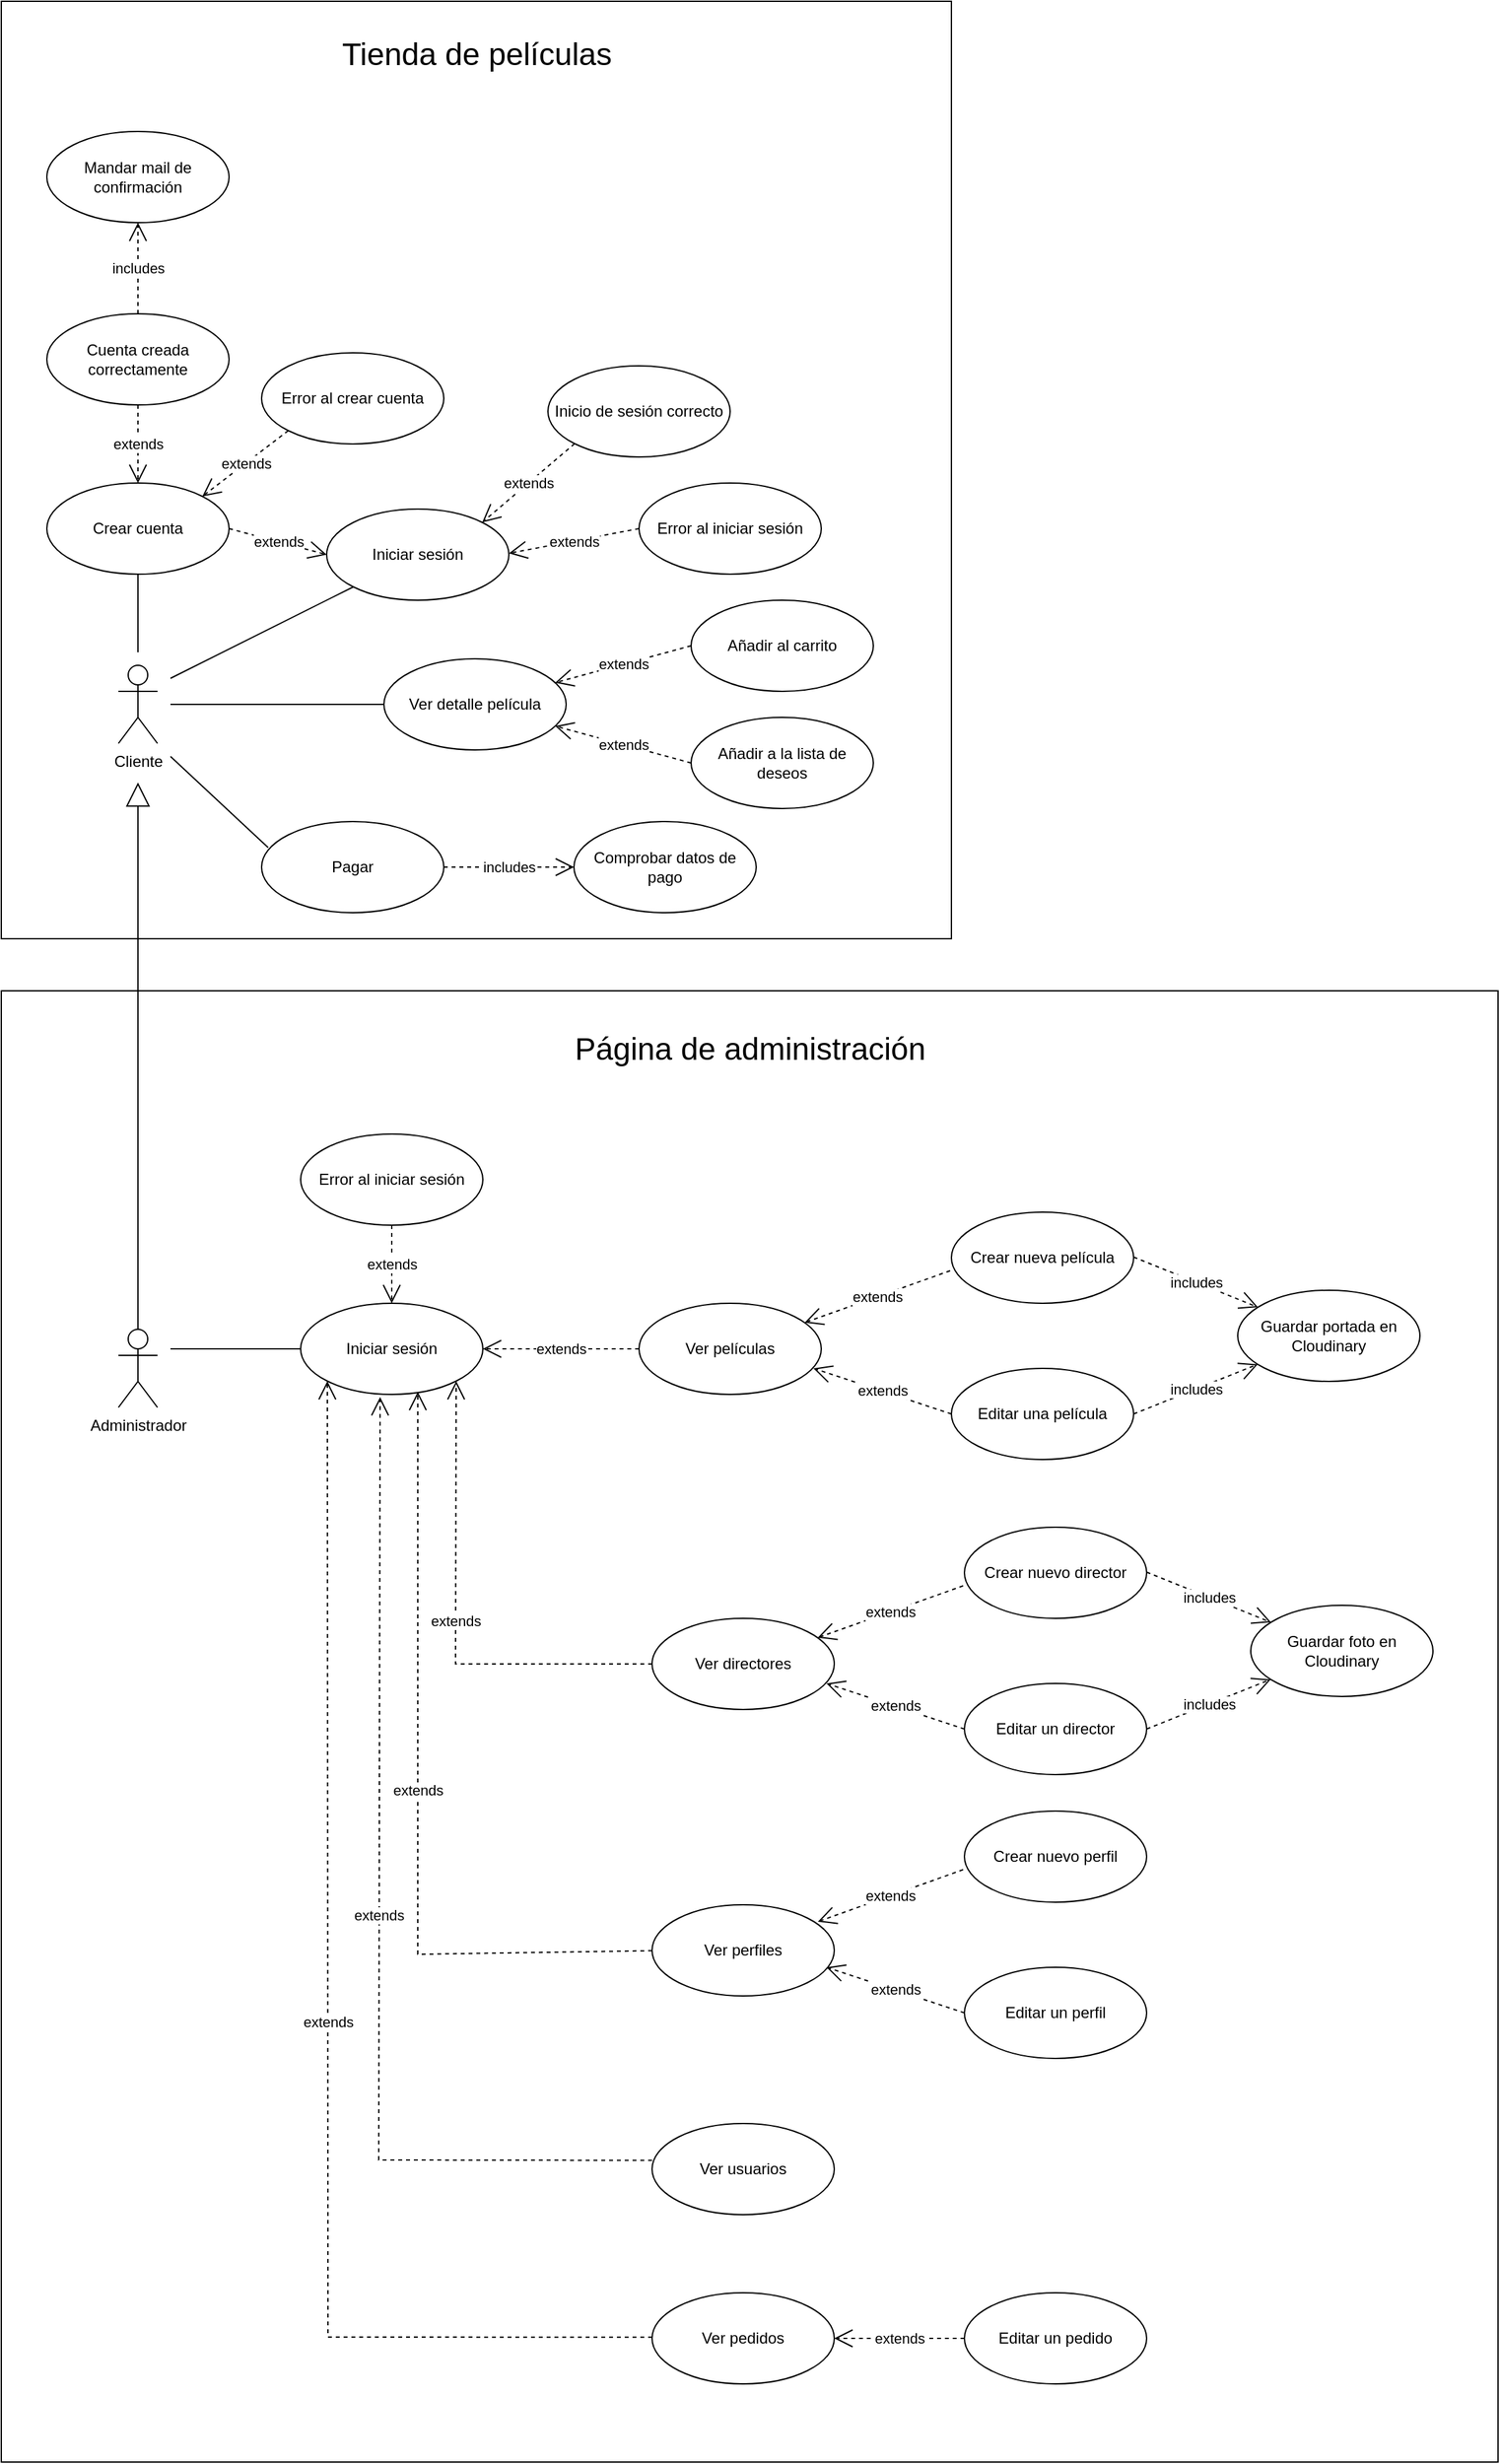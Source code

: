 <mxfile version="18.2.1" type="device"><diagram id="a18pMZiRoOYuuuVd-irb" name="Page-1"><mxGraphModel dx="2374" dy="2176" grid="1" gridSize="10" guides="1" tooltips="1" connect="1" arrows="1" fold="1" page="1" pageScale="1" pageWidth="827" pageHeight="1169" math="0" shadow="0"><root><mxCell id="0"/><mxCell id="1" parent="0"/><mxCell id="Vx9O6G-dg_daPoHWPVeh-61" value="" style="rounded=0;whiteSpace=wrap;html=1;" parent="1" vertex="1"><mxGeometry x="50" y="420" width="1150" height="1130" as="geometry"/></mxCell><mxCell id="Vx9O6G-dg_daPoHWPVeh-59" value="" style="rounded=0;whiteSpace=wrap;html=1;" parent="1" vertex="1"><mxGeometry x="50" y="-340" width="730" height="720" as="geometry"/></mxCell><mxCell id="Vx9O6G-dg_daPoHWPVeh-3" value="Cliente" style="shape=umlActor;verticalLabelPosition=bottom;verticalAlign=top;html=1;" parent="1" vertex="1"><mxGeometry x="140" y="170" width="30" height="60" as="geometry"/></mxCell><mxCell id="Vx9O6G-dg_daPoHWPVeh-5" value="Administrador" style="shape=umlActor;verticalLabelPosition=bottom;verticalAlign=top;html=1;" parent="1" vertex="1"><mxGeometry x="140" y="680" width="30" height="60" as="geometry"/></mxCell><mxCell id="Vx9O6G-dg_daPoHWPVeh-8" value="extends" style="endArrow=open;endSize=12;dashed=1;html=1;rounded=0;exitX=0;exitY=0.5;exitDx=0;exitDy=0;" parent="1" source="Vx9O6G-dg_daPoHWPVeh-23" target="Vx9O6G-dg_daPoHWPVeh-15" edge="1"><mxGeometry width="160" relative="1" as="geometry"><mxPoint x="520" y="160" as="sourcePoint"/><mxPoint x="610" y="90" as="targetPoint"/></mxGeometry></mxCell><mxCell id="Vx9O6G-dg_daPoHWPVeh-11" value="" style="endArrow=block;endSize=16;endFill=0;html=1;rounded=0;exitX=0.5;exitY=0;exitDx=0;exitDy=0;exitPerimeter=0;" parent="1" source="Vx9O6G-dg_daPoHWPVeh-5" edge="1"><mxGeometry width="160" relative="1" as="geometry"><mxPoint x="10" y="280" as="sourcePoint"/><mxPoint x="155" y="260" as="targetPoint"/></mxGeometry></mxCell><mxCell id="Vx9O6G-dg_daPoHWPVeh-13" value="Iniciar sesión" style="ellipse;whiteSpace=wrap;html=1;" parent="1" vertex="1"><mxGeometry x="300" y="50" width="140" height="70" as="geometry"/></mxCell><mxCell id="Vx9O6G-dg_daPoHWPVeh-14" value="Crear cuenta" style="ellipse;whiteSpace=wrap;html=1;" parent="1" vertex="1"><mxGeometry x="85" y="30" width="140" height="70" as="geometry"/></mxCell><mxCell id="Vx9O6G-dg_daPoHWPVeh-15" value="Ver detalle película" style="ellipse;whiteSpace=wrap;html=1;" parent="1" vertex="1"><mxGeometry x="344" y="165" width="140" height="70" as="geometry"/></mxCell><mxCell id="Vx9O6G-dg_daPoHWPVeh-16" value="Pagar" style="ellipse;whiteSpace=wrap;html=1;" parent="1" vertex="1"><mxGeometry x="250" y="290" width="140" height="70" as="geometry"/></mxCell><mxCell id="Vx9O6G-dg_daPoHWPVeh-17" value="Comprobar datos de pago" style="ellipse;whiteSpace=wrap;html=1;" parent="1" vertex="1"><mxGeometry x="490" y="290" width="140" height="70" as="geometry"/></mxCell><mxCell id="Vx9O6G-dg_daPoHWPVeh-18" value="" style="endArrow=none;html=1;rounded=0;entryX=0;entryY=0.5;entryDx=0;entryDy=0;" parent="1" target="Vx9O6G-dg_daPoHWPVeh-15" edge="1"><mxGeometry width="50" height="50" relative="1" as="geometry"><mxPoint x="180" y="200" as="sourcePoint"/><mxPoint x="340" y="170" as="targetPoint"/></mxGeometry></mxCell><mxCell id="Vx9O6G-dg_daPoHWPVeh-19" value="" style="endArrow=none;html=1;rounded=0;entryX=0;entryY=1;entryDx=0;entryDy=0;" parent="1" target="Vx9O6G-dg_daPoHWPVeh-13" edge="1"><mxGeometry width="50" height="50" relative="1" as="geometry"><mxPoint x="180" y="180" as="sourcePoint"/><mxPoint x="360" y="225" as="targetPoint"/></mxGeometry></mxCell><mxCell id="Vx9O6G-dg_daPoHWPVeh-20" value="" style="endArrow=none;html=1;rounded=0;entryX=0.5;entryY=1;entryDx=0;entryDy=0;" parent="1" target="Vx9O6G-dg_daPoHWPVeh-14" edge="1"><mxGeometry width="50" height="50" relative="1" as="geometry"><mxPoint x="155" y="160" as="sourcePoint"/><mxPoint x="280.503" y="159.749" as="targetPoint"/></mxGeometry></mxCell><mxCell id="Vx9O6G-dg_daPoHWPVeh-21" value="" style="endArrow=none;html=1;rounded=0;entryX=0.036;entryY=0.286;entryDx=0;entryDy=0;entryPerimeter=0;" parent="1" target="Vx9O6G-dg_daPoHWPVeh-16" edge="1"><mxGeometry width="50" height="50" relative="1" as="geometry"><mxPoint x="180" y="240" as="sourcePoint"/><mxPoint x="340" y="370" as="targetPoint"/></mxGeometry></mxCell><mxCell id="Vx9O6G-dg_daPoHWPVeh-22" value="includes" style="endArrow=open;endSize=12;dashed=1;html=1;rounded=0;exitX=1;exitY=0.5;exitDx=0;exitDy=0;entryX=0;entryY=0.5;entryDx=0;entryDy=0;" parent="1" source="Vx9O6G-dg_daPoHWPVeh-16" target="Vx9O6G-dg_daPoHWPVeh-17" edge="1"><mxGeometry width="160" relative="1" as="geometry"><mxPoint x="414" y="570" as="sourcePoint"/><mxPoint x="504" y="500" as="targetPoint"/></mxGeometry></mxCell><mxCell id="Vx9O6G-dg_daPoHWPVeh-23" value="Añadir al carrito" style="ellipse;whiteSpace=wrap;html=1;" parent="1" vertex="1"><mxGeometry x="580" y="120" width="140" height="70" as="geometry"/></mxCell><mxCell id="Vx9O6G-dg_daPoHWPVeh-24" value="extends" style="endArrow=open;endSize=12;dashed=1;html=1;rounded=0;exitX=1;exitY=0.5;exitDx=0;exitDy=0;entryX=0;entryY=0.5;entryDx=0;entryDy=0;" parent="1" source="Vx9O6G-dg_daPoHWPVeh-14" target="Vx9O6G-dg_daPoHWPVeh-13" edge="1"><mxGeometry width="160" relative="1" as="geometry"><mxPoint x="610" y="210" as="sourcePoint"/><mxPoint x="280" y="100" as="targetPoint"/></mxGeometry></mxCell><mxCell id="Vx9O6G-dg_daPoHWPVeh-26" value="Iniciar sesión" style="ellipse;whiteSpace=wrap;html=1;" parent="1" vertex="1"><mxGeometry x="280" y="660" width="140" height="70" as="geometry"/></mxCell><mxCell id="Vx9O6G-dg_daPoHWPVeh-27" value="" style="endArrow=none;html=1;rounded=0;entryX=0;entryY=0.5;entryDx=0;entryDy=0;" parent="1" target="Vx9O6G-dg_daPoHWPVeh-26" edge="1"><mxGeometry width="50" height="50" relative="1" as="geometry"><mxPoint x="180" y="695" as="sourcePoint"/><mxPoint x="255.04" y="680" as="targetPoint"/></mxGeometry></mxCell><mxCell id="Vx9O6G-dg_daPoHWPVeh-28" value="Ver películas" style="ellipse;whiteSpace=wrap;html=1;" parent="1" vertex="1"><mxGeometry x="540" y="660" width="140" height="70" as="geometry"/></mxCell><mxCell id="Vx9O6G-dg_daPoHWPVeh-29" value="Crear nueva película" style="ellipse;whiteSpace=wrap;html=1;" parent="1" vertex="1"><mxGeometry x="780" y="590" width="140" height="70" as="geometry"/></mxCell><mxCell id="Vx9O6G-dg_daPoHWPVeh-30" value="Editar una película" style="ellipse;whiteSpace=wrap;html=1;" parent="1" vertex="1"><mxGeometry x="780" y="710" width="140" height="70" as="geometry"/></mxCell><mxCell id="Vx9O6G-dg_daPoHWPVeh-31" value="extends" style="endArrow=open;endSize=12;dashed=1;html=1;rounded=0;exitX=-0.007;exitY=0.643;exitDx=0;exitDy=0;exitPerimeter=0;" parent="1" source="Vx9O6G-dg_daPoHWPVeh-29" target="Vx9O6G-dg_daPoHWPVeh-28" edge="1"><mxGeometry width="160" relative="1" as="geometry"><mxPoint x="747" y="634.5" as="sourcePoint"/><mxPoint x="631" y="634.5" as="targetPoint"/></mxGeometry></mxCell><mxCell id="Vx9O6G-dg_daPoHWPVeh-32" value="extends" style="endArrow=open;endSize=12;dashed=1;html=1;rounded=0;exitX=0;exitY=0.5;exitDx=0;exitDy=0;entryX=0.957;entryY=0.714;entryDx=0;entryDy=0;entryPerimeter=0;" parent="1" source="Vx9O6G-dg_daPoHWPVeh-30" target="Vx9O6G-dg_daPoHWPVeh-28" edge="1"><mxGeometry width="160" relative="1" as="geometry"><mxPoint x="789.02" y="645.01" as="sourcePoint"/><mxPoint x="677.394" y="684.963" as="targetPoint"/></mxGeometry></mxCell><mxCell id="Vx9O6G-dg_daPoHWPVeh-33" value="Guardar portada en Cloudinary" style="ellipse;whiteSpace=wrap;html=1;" parent="1" vertex="1"><mxGeometry x="1000" y="650" width="140" height="70" as="geometry"/></mxCell><mxCell id="Vx9O6G-dg_daPoHWPVeh-34" value="includes" style="endArrow=open;endSize=12;dashed=1;html=1;rounded=0;exitX=1;exitY=0.5;exitDx=0;exitDy=0;" parent="1" target="Vx9O6G-dg_daPoHWPVeh-33" edge="1"><mxGeometry width="160" relative="1" as="geometry"><mxPoint x="920" y="624.5" as="sourcePoint"/><mxPoint x="1020" y="624.5" as="targetPoint"/></mxGeometry></mxCell><mxCell id="Vx9O6G-dg_daPoHWPVeh-35" value="includes" style="endArrow=open;endSize=12;dashed=1;html=1;rounded=0;exitX=1;exitY=0.5;exitDx=0;exitDy=0;" parent="1" source="Vx9O6G-dg_daPoHWPVeh-30" target="Vx9O6G-dg_daPoHWPVeh-33" edge="1"><mxGeometry width="160" relative="1" as="geometry"><mxPoint x="950" y="770" as="sourcePoint"/><mxPoint x="1045.339" y="808.636" as="targetPoint"/></mxGeometry></mxCell><mxCell id="Vx9O6G-dg_daPoHWPVeh-36" value="extends" style="endArrow=open;endSize=12;dashed=1;html=1;rounded=0;exitX=0;exitY=0.5;exitDx=0;exitDy=0;entryX=1;entryY=0.5;entryDx=0;entryDy=0;" parent="1" source="Vx9O6G-dg_daPoHWPVeh-28" target="Vx9O6G-dg_daPoHWPVeh-26" edge="1"><mxGeometry width="160" relative="1" as="geometry"><mxPoint x="729.02" y="645.01" as="sourcePoint"/><mxPoint x="617.394" y="684.963" as="targetPoint"/></mxGeometry></mxCell><mxCell id="Vx9O6G-dg_daPoHWPVeh-37" value="Ver directores" style="ellipse;whiteSpace=wrap;html=1;" parent="1" vertex="1"><mxGeometry x="550" y="902" width="140" height="70" as="geometry"/></mxCell><mxCell id="Vx9O6G-dg_daPoHWPVeh-38" value="Crear nuevo director" style="ellipse;whiteSpace=wrap;html=1;" parent="1" vertex="1"><mxGeometry x="790" y="832" width="140" height="70" as="geometry"/></mxCell><mxCell id="Vx9O6G-dg_daPoHWPVeh-39" value="Editar un director" style="ellipse;whiteSpace=wrap;html=1;" parent="1" vertex="1"><mxGeometry x="790" y="952" width="140" height="70" as="geometry"/></mxCell><mxCell id="Vx9O6G-dg_daPoHWPVeh-40" value="extends" style="endArrow=open;endSize=12;dashed=1;html=1;rounded=0;exitX=-0.007;exitY=0.643;exitDx=0;exitDy=0;exitPerimeter=0;" parent="1" source="Vx9O6G-dg_daPoHWPVeh-38" target="Vx9O6G-dg_daPoHWPVeh-37" edge="1"><mxGeometry width="160" relative="1" as="geometry"><mxPoint x="757" y="876.5" as="sourcePoint"/><mxPoint x="641" y="876.5" as="targetPoint"/></mxGeometry></mxCell><mxCell id="Vx9O6G-dg_daPoHWPVeh-41" value="extends" style="endArrow=open;endSize=12;dashed=1;html=1;rounded=0;exitX=0;exitY=0.5;exitDx=0;exitDy=0;entryX=0.957;entryY=0.714;entryDx=0;entryDy=0;entryPerimeter=0;" parent="1" source="Vx9O6G-dg_daPoHWPVeh-39" target="Vx9O6G-dg_daPoHWPVeh-37" edge="1"><mxGeometry width="160" relative="1" as="geometry"><mxPoint x="799.02" y="887.01" as="sourcePoint"/><mxPoint x="687.394" y="926.963" as="targetPoint"/></mxGeometry></mxCell><mxCell id="Vx9O6G-dg_daPoHWPVeh-42" value="Guardar foto en Cloudinary" style="ellipse;whiteSpace=wrap;html=1;" parent="1" vertex="1"><mxGeometry x="1010" y="892" width="140" height="70" as="geometry"/></mxCell><mxCell id="Vx9O6G-dg_daPoHWPVeh-43" value="includes" style="endArrow=open;endSize=12;dashed=1;html=1;rounded=0;exitX=1;exitY=0.5;exitDx=0;exitDy=0;" parent="1" target="Vx9O6G-dg_daPoHWPVeh-42" edge="1"><mxGeometry width="160" relative="1" as="geometry"><mxPoint x="930" y="866.5" as="sourcePoint"/><mxPoint x="1030" y="866.5" as="targetPoint"/></mxGeometry></mxCell><mxCell id="Vx9O6G-dg_daPoHWPVeh-44" value="includes" style="endArrow=open;endSize=12;dashed=1;html=1;rounded=0;exitX=1;exitY=0.5;exitDx=0;exitDy=0;" parent="1" source="Vx9O6G-dg_daPoHWPVeh-39" target="Vx9O6G-dg_daPoHWPVeh-42" edge="1"><mxGeometry width="160" relative="1" as="geometry"><mxPoint x="960" y="1012" as="sourcePoint"/><mxPoint x="1055.339" y="1050.636" as="targetPoint"/></mxGeometry></mxCell><mxCell id="Vx9O6G-dg_daPoHWPVeh-45" value="extends" style="endArrow=open;endSize=12;dashed=1;html=1;rounded=0;exitX=0;exitY=0.5;exitDx=0;exitDy=0;entryX=1;entryY=1;entryDx=0;entryDy=0;" parent="1" source="Vx9O6G-dg_daPoHWPVeh-37" target="Vx9O6G-dg_daPoHWPVeh-26" edge="1"><mxGeometry width="160" relative="1" as="geometry"><mxPoint x="550" y="705" as="sourcePoint"/><mxPoint x="430" y="705" as="targetPoint"/><Array as="points"><mxPoint x="399" y="937"/></Array></mxGeometry></mxCell><mxCell id="Vx9O6G-dg_daPoHWPVeh-46" value="Ver perfiles" style="ellipse;whiteSpace=wrap;html=1;" parent="1" vertex="1"><mxGeometry x="550" y="1122" width="140" height="70" as="geometry"/></mxCell><mxCell id="Vx9O6G-dg_daPoHWPVeh-47" value="Ver usuarios" style="ellipse;whiteSpace=wrap;html=1;" parent="1" vertex="1"><mxGeometry x="550" y="1290" width="140" height="70" as="geometry"/></mxCell><mxCell id="Vx9O6G-dg_daPoHWPVeh-48" value="Ver pedidos" style="ellipse;whiteSpace=wrap;html=1;" parent="1" vertex="1"><mxGeometry x="550" y="1420" width="140" height="70" as="geometry"/></mxCell><mxCell id="Vx9O6G-dg_daPoHWPVeh-50" value="Crear nuevo perfil" style="ellipse;whiteSpace=wrap;html=1;" parent="1" vertex="1"><mxGeometry x="790" y="1050" width="140" height="70" as="geometry"/></mxCell><mxCell id="Vx9O6G-dg_daPoHWPVeh-51" value="Editar un perfil" style="ellipse;whiteSpace=wrap;html=1;" parent="1" vertex="1"><mxGeometry x="790" y="1170" width="140" height="70" as="geometry"/></mxCell><mxCell id="Vx9O6G-dg_daPoHWPVeh-52" value="extends" style="endArrow=open;endSize=12;dashed=1;html=1;rounded=0;exitX=-0.007;exitY=0.643;exitDx=0;exitDy=0;exitPerimeter=0;" parent="1" source="Vx9O6G-dg_daPoHWPVeh-50" edge="1"><mxGeometry width="160" relative="1" as="geometry"><mxPoint x="757" y="1094.5" as="sourcePoint"/><mxPoint x="677.394" y="1134.963" as="targetPoint"/></mxGeometry></mxCell><mxCell id="Vx9O6G-dg_daPoHWPVeh-53" value="extends" style="endArrow=open;endSize=12;dashed=1;html=1;rounded=0;exitX=0;exitY=0.5;exitDx=0;exitDy=0;entryX=0.957;entryY=0.714;entryDx=0;entryDy=0;entryPerimeter=0;" parent="1" source="Vx9O6G-dg_daPoHWPVeh-51" edge="1"><mxGeometry width="160" relative="1" as="geometry"><mxPoint x="799.02" y="1105.01" as="sourcePoint"/><mxPoint x="683.98" y="1169.98" as="targetPoint"/></mxGeometry></mxCell><mxCell id="Vx9O6G-dg_daPoHWPVeh-54" value="Editar un pedido" style="ellipse;whiteSpace=wrap;html=1;" parent="1" vertex="1"><mxGeometry x="790" y="1420" width="140" height="70" as="geometry"/></mxCell><mxCell id="Vx9O6G-dg_daPoHWPVeh-55" value="extends" style="endArrow=open;endSize=12;dashed=1;html=1;rounded=0;exitX=0;exitY=0.5;exitDx=0;exitDy=0;entryX=1;entryY=0.5;entryDx=0;entryDy=0;" parent="1" source="Vx9O6G-dg_daPoHWPVeh-54" target="Vx9O6G-dg_daPoHWPVeh-48" edge="1"><mxGeometry width="160" relative="1" as="geometry"><mxPoint x="789.02" y="1355.01" as="sourcePoint"/><mxPoint x="673.98" y="1419.98" as="targetPoint"/></mxGeometry></mxCell><mxCell id="Vx9O6G-dg_daPoHWPVeh-56" value="extends" style="endArrow=open;endSize=12;dashed=1;html=1;rounded=0;exitX=0;exitY=0.5;exitDx=0;exitDy=0;entryX=0.643;entryY=0.971;entryDx=0;entryDy=0;entryPerimeter=0;" parent="1" target="Vx9O6G-dg_daPoHWPVeh-26" edge="1"><mxGeometry width="160" relative="1" as="geometry"><mxPoint x="550" y="1157.25" as="sourcePoint"/><mxPoint x="399.497" y="939.999" as="targetPoint"/><Array as="points"><mxPoint x="370" y="1160"/></Array></mxGeometry></mxCell><mxCell id="Vx9O6G-dg_daPoHWPVeh-57" value="extends" style="endArrow=open;endSize=12;dashed=1;html=1;rounded=0;exitX=0;exitY=0.5;exitDx=0;exitDy=0;entryX=0.436;entryY=1.029;entryDx=0;entryDy=0;entryPerimeter=0;" parent="1" target="Vx9O6G-dg_daPoHWPVeh-26" edge="1"><mxGeometry width="160" relative="1" as="geometry"><mxPoint x="550" y="1318.27" as="sourcePoint"/><mxPoint x="340" y="740" as="targetPoint"/><Array as="points"><mxPoint x="340" y="1318"/></Array></mxGeometry></mxCell><mxCell id="Vx9O6G-dg_daPoHWPVeh-58" value="extends" style="endArrow=open;endSize=12;dashed=1;html=1;rounded=0;exitX=0;exitY=0.5;exitDx=0;exitDy=0;entryX=0;entryY=1;entryDx=0;entryDy=0;" parent="1" target="Vx9O6G-dg_daPoHWPVeh-26" edge="1"><mxGeometry width="160" relative="1" as="geometry"><mxPoint x="550" y="1454.14" as="sourcePoint"/><mxPoint x="280" y="770" as="targetPoint"/><Array as="points"><mxPoint x="301" y="1454"/></Array></mxGeometry></mxCell><mxCell id="Vx9O6G-dg_daPoHWPVeh-60" value="&lt;font style=&quot;font-size: 24px;&quot;&gt;Tienda de películas&lt;/font&gt;" style="text;html=1;strokeColor=none;fillColor=none;align=center;verticalAlign=middle;whiteSpace=wrap;rounded=0;" parent="1" vertex="1"><mxGeometry x="287.5" y="-314" width="255" height="30" as="geometry"/></mxCell><mxCell id="Vx9O6G-dg_daPoHWPVeh-62" value="&lt;font style=&quot;font-size: 24px;&quot;&gt;Página de administración&lt;/font&gt;" style="text;html=1;strokeColor=none;fillColor=none;align=center;verticalAlign=middle;whiteSpace=wrap;rounded=0;" parent="1" vertex="1"><mxGeometry x="463.75" y="450" width="322.5" height="30" as="geometry"/></mxCell><mxCell id="Vx9O6G-dg_daPoHWPVeh-63" value="Mandar mail de confirmación" style="ellipse;whiteSpace=wrap;html=1;" parent="1" vertex="1"><mxGeometry x="85" y="-240" width="140" height="70" as="geometry"/></mxCell><mxCell id="Vx9O6G-dg_daPoHWPVeh-65" value="Inicio de sesión correcto" style="ellipse;whiteSpace=wrap;html=1;" parent="1" vertex="1"><mxGeometry x="470" y="-60" width="140" height="70" as="geometry"/></mxCell><mxCell id="Vx9O6G-dg_daPoHWPVeh-66" value="Error al iniciar sesión" style="ellipse;whiteSpace=wrap;html=1;" parent="1" vertex="1"><mxGeometry x="540" y="30" width="140" height="70" as="geometry"/></mxCell><mxCell id="Vx9O6G-dg_daPoHWPVeh-67" value="extends" style="endArrow=open;endSize=12;dashed=1;html=1;rounded=0;exitX=0;exitY=0.5;exitDx=0;exitDy=0;" parent="1" source="Vx9O6G-dg_daPoHWPVeh-66" edge="1"><mxGeometry width="160" relative="1" as="geometry"><mxPoint x="540" y="84" as="sourcePoint"/><mxPoint x="440" y="84" as="targetPoint"/></mxGeometry></mxCell><mxCell id="Vx9O6G-dg_daPoHWPVeh-68" value="extends" style="endArrow=open;endSize=12;dashed=1;html=1;rounded=0;exitX=0;exitY=1;exitDx=0;exitDy=0;entryX=1;entryY=0;entryDx=0;entryDy=0;" parent="1" source="Vx9O6G-dg_daPoHWPVeh-65" target="Vx9O6G-dg_daPoHWPVeh-13" edge="1"><mxGeometry width="160" relative="1" as="geometry"><mxPoint x="550" y="94" as="sourcePoint"/><mxPoint x="450" y="94" as="targetPoint"/></mxGeometry></mxCell><mxCell id="Vx9O6G-dg_daPoHWPVeh-69" value="Cuenta creada correctamente" style="ellipse;whiteSpace=wrap;html=1;" parent="1" vertex="1"><mxGeometry x="85" y="-100" width="140" height="70" as="geometry"/></mxCell><mxCell id="Vx9O6G-dg_daPoHWPVeh-70" value="Error al crear cuenta" style="ellipse;whiteSpace=wrap;html=1;" parent="1" vertex="1"><mxGeometry x="250" y="-70" width="140" height="70" as="geometry"/></mxCell><mxCell id="Vx9O6G-dg_daPoHWPVeh-71" value="extends" style="endArrow=open;endSize=12;dashed=1;html=1;rounded=0;exitX=0;exitY=1;exitDx=0;exitDy=0;entryX=1;entryY=0;entryDx=0;entryDy=0;" parent="1" source="Vx9O6G-dg_daPoHWPVeh-70" target="Vx9O6G-dg_daPoHWPVeh-14" edge="1"><mxGeometry width="160" relative="1" as="geometry"><mxPoint x="500.108" y="9.55" as="sourcePoint"/><mxPoint x="429.892" y="70.45" as="targetPoint"/></mxGeometry></mxCell><mxCell id="Vx9O6G-dg_daPoHWPVeh-72" value="extends" style="endArrow=open;endSize=12;dashed=1;html=1;rounded=0;exitX=0.5;exitY=1;exitDx=0;exitDy=0;" parent="1" source="Vx9O6G-dg_daPoHWPVeh-69" target="Vx9O6G-dg_daPoHWPVeh-14" edge="1"><mxGeometry width="160" relative="1" as="geometry"><mxPoint x="280.108" y="-0.45" as="sourcePoint"/><mxPoint x="214.892" y="50.45" as="targetPoint"/></mxGeometry></mxCell><mxCell id="Vx9O6G-dg_daPoHWPVeh-73" value="includes" style="endArrow=open;endSize=12;dashed=1;html=1;rounded=0;exitX=0.5;exitY=0;exitDx=0;exitDy=0;" parent="1" source="Vx9O6G-dg_daPoHWPVeh-69" target="Vx9O6G-dg_daPoHWPVeh-63" edge="1"><mxGeometry width="160" relative="1" as="geometry"><mxPoint x="400" y="325" as="sourcePoint"/><mxPoint x="500" y="325" as="targetPoint"/></mxGeometry></mxCell><mxCell id="Vx9O6G-dg_daPoHWPVeh-74" value="Añadir a la lista de deseos" style="ellipse;whiteSpace=wrap;html=1;" parent="1" vertex="1"><mxGeometry x="580" y="210" width="140" height="70" as="geometry"/></mxCell><mxCell id="Vx9O6G-dg_daPoHWPVeh-75" value="extends" style="endArrow=open;endSize=12;dashed=1;html=1;rounded=0;exitX=0;exitY=0.5;exitDx=0;exitDy=0;" parent="1" source="Vx9O6G-dg_daPoHWPVeh-74" target="Vx9O6G-dg_daPoHWPVeh-15" edge="1"><mxGeometry width="160" relative="1" as="geometry"><mxPoint x="590" y="175" as="sourcePoint"/><mxPoint x="494" y="210" as="targetPoint"/></mxGeometry></mxCell><mxCell id="cE5zs6xrwH-BM-EC3K9N-2" value="Error al iniciar sesión" style="ellipse;whiteSpace=wrap;html=1;" vertex="1" parent="1"><mxGeometry x="280" y="530" width="140" height="70" as="geometry"/></mxCell><mxCell id="cE5zs6xrwH-BM-EC3K9N-3" value="extends" style="endArrow=open;endSize=12;dashed=1;html=1;rounded=0;exitX=0.5;exitY=1;exitDx=0;exitDy=0;" edge="1" parent="1" source="cE5zs6xrwH-BM-EC3K9N-2" target="Vx9O6G-dg_daPoHWPVeh-26"><mxGeometry width="160" relative="1" as="geometry"><mxPoint x="536.003" y="589.999" as="sourcePoint"/><mxPoint x="469.997" y="640.501" as="targetPoint"/></mxGeometry></mxCell></root></mxGraphModel></diagram></mxfile>